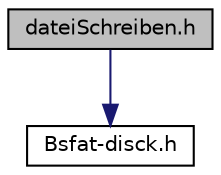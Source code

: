 digraph "dateiSchreiben.h"
{
 // LATEX_PDF_SIZE
  edge [fontname="Helvetica",fontsize="10",labelfontname="Helvetica",labelfontsize="10"];
  node [fontname="Helvetica",fontsize="10",shape=record];
  Node1 [label="dateiSchreiben.h",height=0.2,width=0.4,color="black", fillcolor="grey75", style="filled", fontcolor="black",tooltip=" "];
  Node1 -> Node2 [color="midnightblue",fontsize="10",style="solid",fontname="Helvetica"];
  Node2 [label="Bsfat-disck.h",height=0.2,width=0.4,color="black", fillcolor="white", style="filled",URL="$_bsfat-disck_8h.html",tooltip=" "];
}
